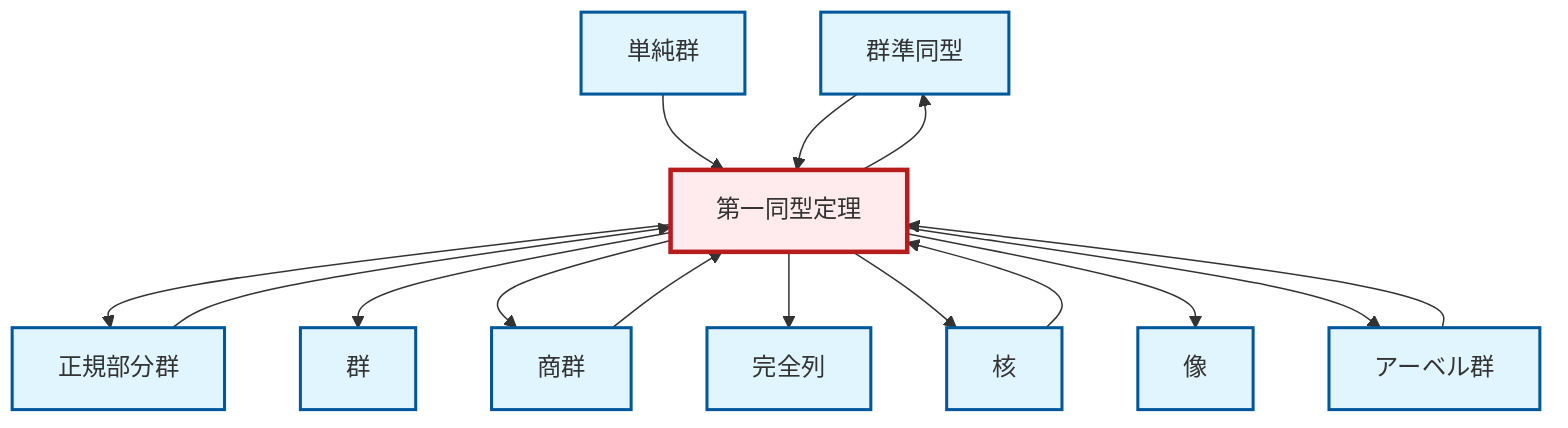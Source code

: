 graph TD
    classDef definition fill:#e1f5fe,stroke:#01579b,stroke-width:2px
    classDef theorem fill:#f3e5f5,stroke:#4a148c,stroke-width:2px
    classDef axiom fill:#fff3e0,stroke:#e65100,stroke-width:2px
    classDef example fill:#e8f5e9,stroke:#1b5e20,stroke-width:2px
    classDef current fill:#ffebee,stroke:#b71c1c,stroke-width:3px
    def-homomorphism["群準同型"]:::definition
    def-normal-subgroup["正規部分群"]:::definition
    def-simple-group["単純群"]:::definition
    def-exact-sequence["完全列"]:::definition
    thm-first-isomorphism["第一同型定理"]:::theorem
    def-quotient-group["商群"]:::definition
    def-abelian-group["アーベル群"]:::definition
    def-image["像"]:::definition
    def-group["群"]:::definition
    def-kernel["核"]:::definition
    thm-first-isomorphism --> def-normal-subgroup
    def-kernel --> thm-first-isomorphism
    def-simple-group --> thm-first-isomorphism
    thm-first-isomorphism --> def-group
    thm-first-isomorphism --> def-quotient-group
    thm-first-isomorphism --> def-homomorphism
    thm-first-isomorphism --> def-exact-sequence
    thm-first-isomorphism --> def-kernel
    def-homomorphism --> thm-first-isomorphism
    thm-first-isomorphism --> def-image
    def-normal-subgroup --> thm-first-isomorphism
    def-quotient-group --> thm-first-isomorphism
    def-abelian-group --> thm-first-isomorphism
    thm-first-isomorphism --> def-abelian-group
    class thm-first-isomorphism current